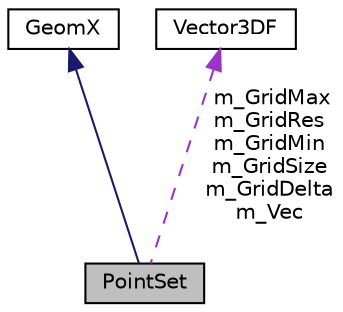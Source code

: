 digraph "PointSet"
{
  edge [fontname="Helvetica",fontsize="10",labelfontname="Helvetica",labelfontsize="10"];
  node [fontname="Helvetica",fontsize="10",shape=record];
  Node1 [label="PointSet",height=0.2,width=0.4,color="black", fillcolor="grey75", style="filled", fontcolor="black"];
  Node2 -> Node1 [dir="back",color="midnightblue",fontsize="10",style="solid"];
  Node2 [label="GeomX",height=0.2,width=0.4,color="black", fillcolor="white", style="filled",URL="$class_geom_x.html"];
  Node3 -> Node1 [dir="back",color="darkorchid3",fontsize="10",style="dashed",label=" m_GridMax\nm_GridRes\nm_GridMin\nm_GridSize\nm_GridDelta\nm_Vec" ];
  Node3 [label="Vector3DF",height=0.2,width=0.4,color="black", fillcolor="white", style="filled",URL="$class_vector3_d_f.html"];
}
